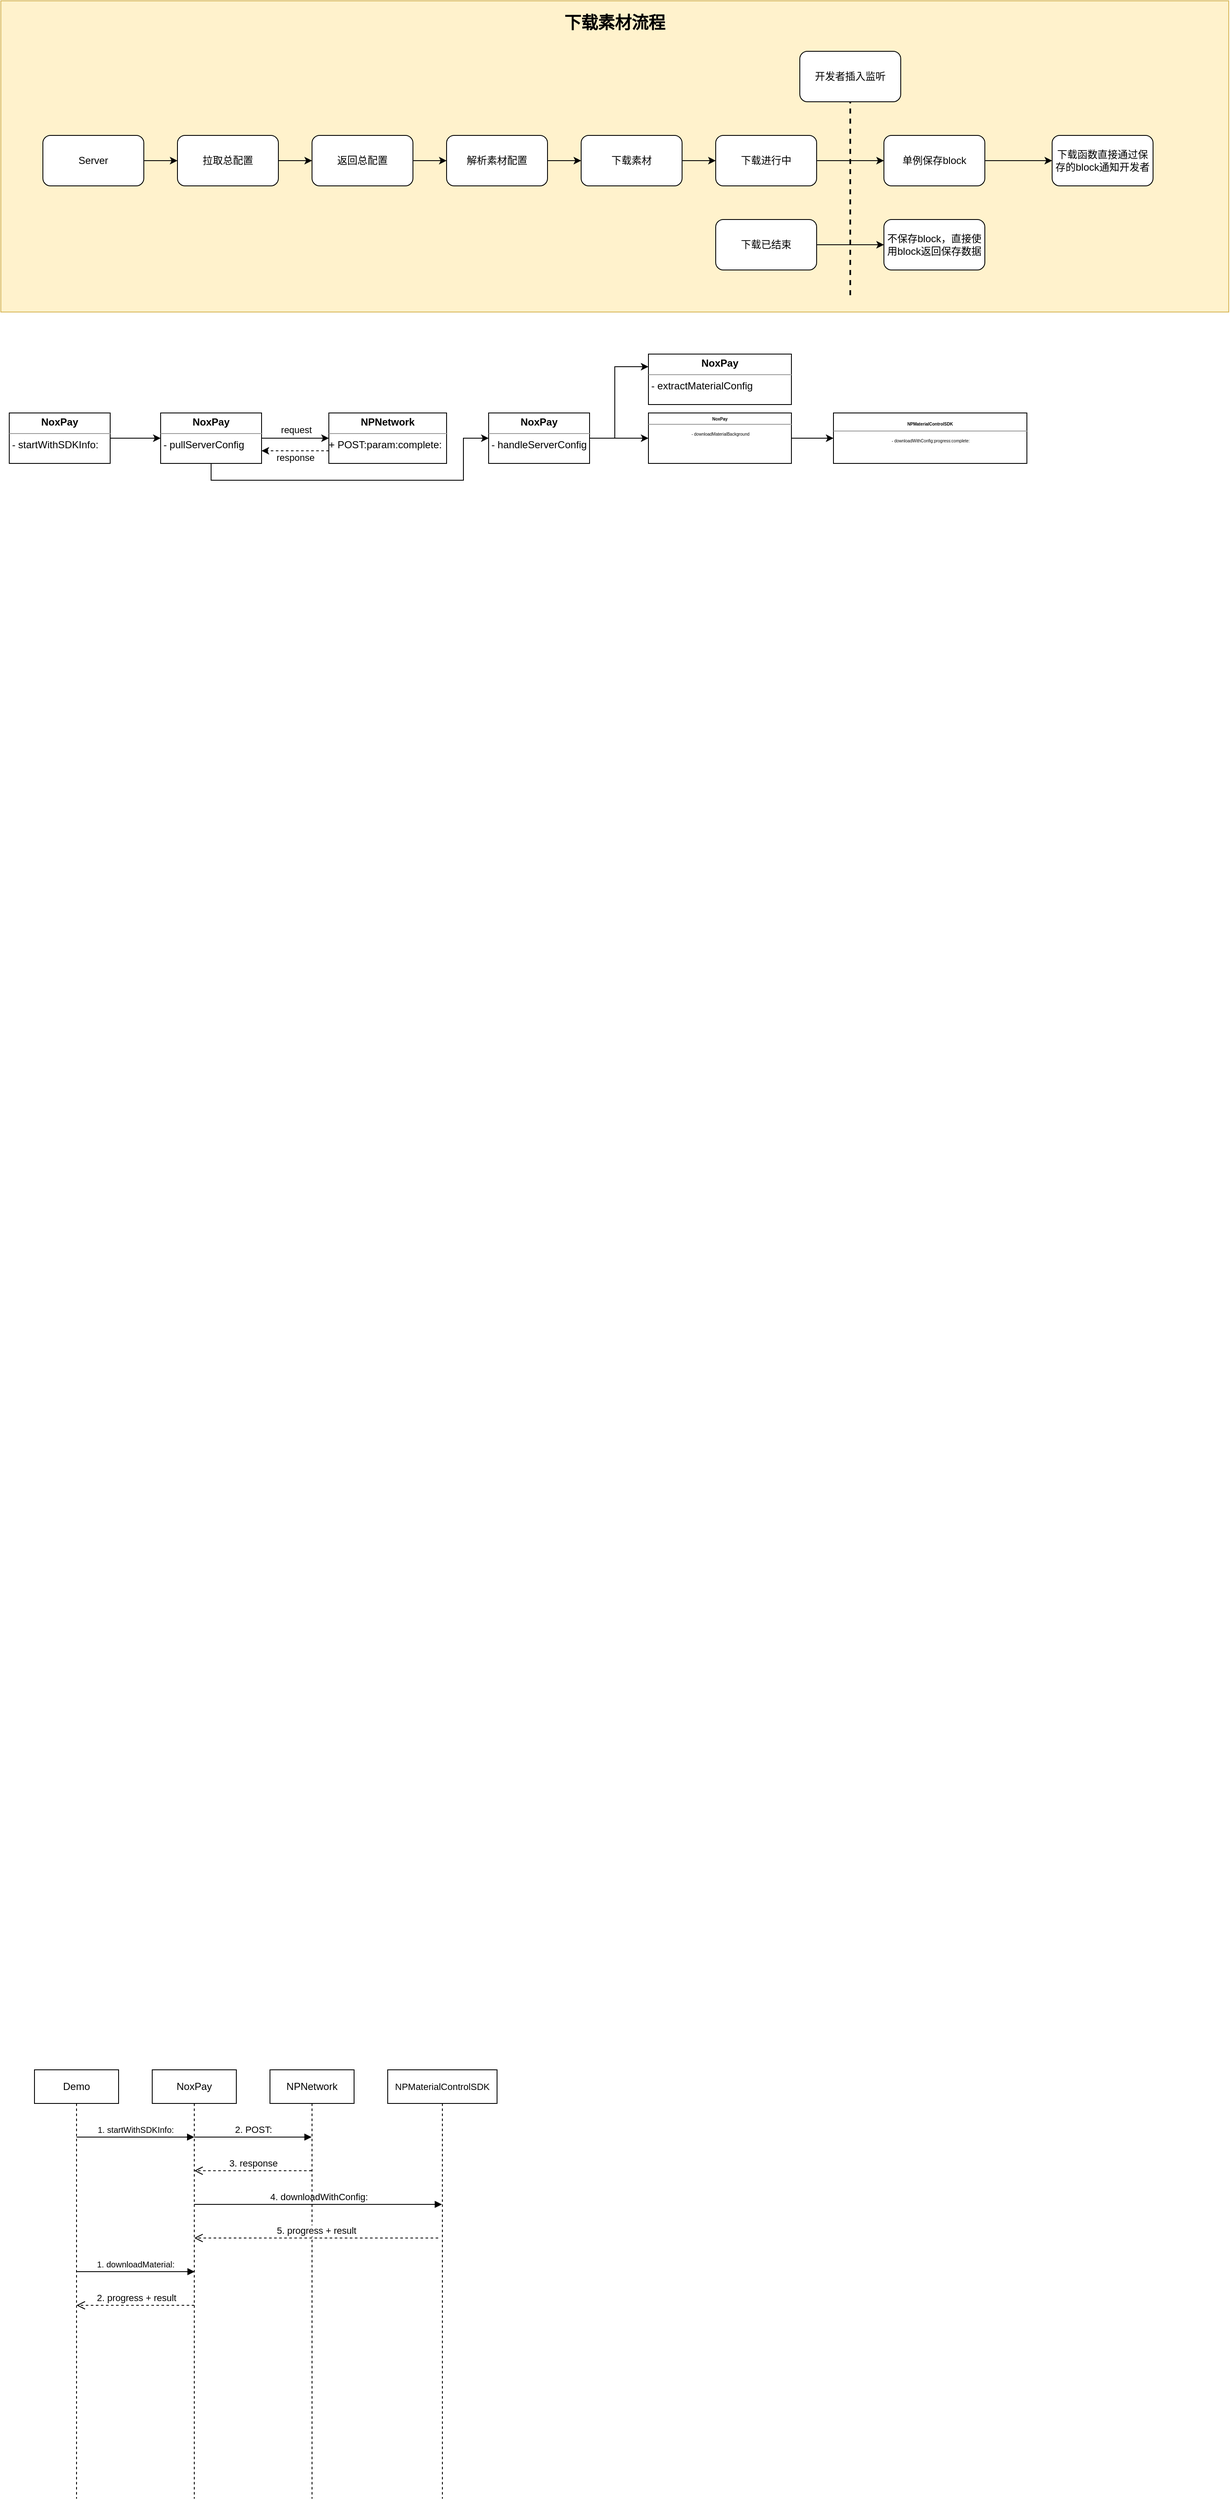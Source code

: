 <mxfile version="17.4.6" type="github">
  <diagram id="he9bxZUku_yFXdmUKrTk" name="第 1 页">
    <mxGraphModel dx="1236" dy="769" grid="1" gridSize="10" guides="1" tooltips="1" connect="1" arrows="1" fold="1" page="1" pageScale="1" pageWidth="4681" pageHeight="3300" math="0" shadow="0">
      <root>
        <mxCell id="0" />
        <mxCell id="1" parent="0" />
        <mxCell id="uPjyEyqXYFTb5mDzEihQ-57" value="" style="rounded=0;whiteSpace=wrap;html=1;labelBackgroundColor=none;labelBorderColor=none;fontSize=20;fillColor=#fff2cc;strokeColor=#d6b656;" parent="1" vertex="1">
          <mxGeometry x="130" y="90" width="1460" height="370" as="geometry" />
        </mxCell>
        <mxCell id="0aP-q9_bjXwNO8tc250L-19" value="NoxPay" style="shape=umlLifeline;perimeter=lifelinePerimeter;whiteSpace=wrap;html=1;container=1;collapsible=0;recursiveResize=0;outlineConnect=0;" parent="1" vertex="1">
          <mxGeometry x="310" y="2550" width="100" height="510" as="geometry" />
        </mxCell>
        <mxCell id="JyLLRCwpfof4L6FhiP5H-9" value="4. downloadWithConfig:" style="html=1;verticalAlign=bottom;startArrow=none;startFill=0;endArrow=block;startSize=8;rounded=0;labelBackgroundColor=default;labelBorderColor=none;" edge="1" parent="0aP-q9_bjXwNO8tc250L-19" target="JyLLRCwpfof4L6FhiP5H-8">
          <mxGeometry width="60" relative="1" as="geometry">
            <mxPoint x="50" y="160" as="sourcePoint" />
            <mxPoint x="190" y="160" as="targetPoint" />
            <Array as="points">
              <mxPoint x="100.5" y="160" />
            </Array>
          </mxGeometry>
        </mxCell>
        <mxCell id="0aP-q9_bjXwNO8tc250L-22" value="Demo" style="shape=umlLifeline;perimeter=lifelinePerimeter;whiteSpace=wrap;html=1;container=1;collapsible=0;recursiveResize=0;outlineConnect=0;" parent="1" vertex="1">
          <mxGeometry x="170" y="2550" width="100" height="510" as="geometry" />
        </mxCell>
        <mxCell id="JyLLRCwpfof4L6FhiP5H-7" value="&lt;span style=&quot;font-size: 10px ; text-align: left&quot;&gt;1. startWithSDKInfo:&lt;/span&gt;" style="html=1;verticalAlign=bottom;endArrow=block;rounded=0;" edge="1" parent="0aP-q9_bjXwNO8tc250L-22" source="0aP-q9_bjXwNO8tc250L-22">
          <mxGeometry width="80" relative="1" as="geometry">
            <mxPoint x="60" y="80" as="sourcePoint" />
            <mxPoint x="190" y="80" as="targetPoint" />
          </mxGeometry>
        </mxCell>
        <mxCell id="JyLLRCwpfof4L6FhiP5H-12" value="2. progress + result" style="html=1;verticalAlign=bottom;endArrow=open;dashed=1;endSize=8;rounded=0;" edge="1" parent="0aP-q9_bjXwNO8tc250L-22">
          <mxGeometry relative="1" as="geometry">
            <mxPoint x="190" y="280" as="sourcePoint" />
            <mxPoint x="50" y="280" as="targetPoint" />
            <Array as="points">
              <mxPoint x="190.95" y="280" />
            </Array>
          </mxGeometry>
        </mxCell>
        <mxCell id="uPjyEyqXYFTb5mDzEihQ-3" value="" style="edgeStyle=orthogonalEdgeStyle;rounded=0;orthogonalLoop=1;jettySize=auto;html=1;" parent="1" source="uPjyEyqXYFTb5mDzEihQ-1" target="uPjyEyqXYFTb5mDzEihQ-2" edge="1">
          <mxGeometry relative="1" as="geometry" />
        </mxCell>
        <mxCell id="uPjyEyqXYFTb5mDzEihQ-1" value="Server" style="rounded=1;whiteSpace=wrap;html=1;" parent="1" vertex="1">
          <mxGeometry x="180" y="250" width="120" height="60" as="geometry" />
        </mxCell>
        <mxCell id="uPjyEyqXYFTb5mDzEihQ-5" value="" style="edgeStyle=orthogonalEdgeStyle;rounded=0;orthogonalLoop=1;jettySize=auto;html=1;" parent="1" source="uPjyEyqXYFTb5mDzEihQ-2" target="uPjyEyqXYFTb5mDzEihQ-4" edge="1">
          <mxGeometry relative="1" as="geometry" />
        </mxCell>
        <mxCell id="uPjyEyqXYFTb5mDzEihQ-2" value="拉取总配置" style="whiteSpace=wrap;html=1;rounded=1;" parent="1" vertex="1">
          <mxGeometry x="340" y="250" width="120" height="60" as="geometry" />
        </mxCell>
        <mxCell id="uPjyEyqXYFTb5mDzEihQ-7" value="" style="edgeStyle=orthogonalEdgeStyle;rounded=0;orthogonalLoop=1;jettySize=auto;html=1;" parent="1" source="uPjyEyqXYFTb5mDzEihQ-4" target="uPjyEyqXYFTb5mDzEihQ-6" edge="1">
          <mxGeometry relative="1" as="geometry" />
        </mxCell>
        <mxCell id="uPjyEyqXYFTb5mDzEihQ-4" value="返回总配置" style="whiteSpace=wrap;html=1;rounded=1;" parent="1" vertex="1">
          <mxGeometry x="500" y="250" width="120" height="60" as="geometry" />
        </mxCell>
        <mxCell id="uPjyEyqXYFTb5mDzEihQ-9" value="" style="edgeStyle=orthogonalEdgeStyle;rounded=0;orthogonalLoop=1;jettySize=auto;html=1;" parent="1" source="uPjyEyqXYFTb5mDzEihQ-6" target="uPjyEyqXYFTb5mDzEihQ-8" edge="1">
          <mxGeometry relative="1" as="geometry" />
        </mxCell>
        <mxCell id="uPjyEyqXYFTb5mDzEihQ-6" value="解析素材配置" style="whiteSpace=wrap;html=1;rounded=1;" parent="1" vertex="1">
          <mxGeometry x="660" y="250" width="120" height="60" as="geometry" />
        </mxCell>
        <mxCell id="uPjyEyqXYFTb5mDzEihQ-18" style="edgeStyle=orthogonalEdgeStyle;rounded=0;orthogonalLoop=1;jettySize=auto;html=1;entryX=0;entryY=0.5;entryDx=0;entryDy=0;" parent="1" source="uPjyEyqXYFTb5mDzEihQ-8" edge="1">
          <mxGeometry relative="1" as="geometry">
            <mxPoint x="980" y="280" as="targetPoint" />
          </mxGeometry>
        </mxCell>
        <mxCell id="uPjyEyqXYFTb5mDzEihQ-8" value="下载素材" style="whiteSpace=wrap;html=1;rounded=1;" parent="1" vertex="1">
          <mxGeometry x="820" y="250" width="120" height="60" as="geometry" />
        </mxCell>
        <mxCell id="uPjyEyqXYFTb5mDzEihQ-44" value="下载素材流程" style="text;html=1;strokeColor=none;fillColor=none;align=center;verticalAlign=middle;whiteSpace=wrap;rounded=0;fontSize=20;fontStyle=1" parent="1" vertex="1">
          <mxGeometry x="770" y="100" width="180" height="30" as="geometry" />
        </mxCell>
        <mxCell id="uPjyEyqXYFTb5mDzEihQ-52" value="" style="edgeStyle=orthogonalEdgeStyle;rounded=0;orthogonalLoop=1;jettySize=auto;html=1;fontSize=20;" parent="1" source="uPjyEyqXYFTb5mDzEihQ-47" target="uPjyEyqXYFTb5mDzEihQ-51" edge="1">
          <mxGeometry relative="1" as="geometry" />
        </mxCell>
        <mxCell id="uPjyEyqXYFTb5mDzEihQ-47" value="下载进行中" style="rounded=1;whiteSpace=wrap;html=1;" parent="1" vertex="1">
          <mxGeometry x="980" y="250" width="120" height="60" as="geometry" />
        </mxCell>
        <mxCell id="uPjyEyqXYFTb5mDzEihQ-56" value="" style="edgeStyle=orthogonalEdgeStyle;rounded=0;orthogonalLoop=1;jettySize=auto;html=1;fontSize=20;" parent="1" source="uPjyEyqXYFTb5mDzEihQ-48" target="uPjyEyqXYFTb5mDzEihQ-55" edge="1">
          <mxGeometry relative="1" as="geometry" />
        </mxCell>
        <mxCell id="uPjyEyqXYFTb5mDzEihQ-48" value="下载已结束" style="rounded=1;whiteSpace=wrap;html=1;" parent="1" vertex="1">
          <mxGeometry x="980" y="350" width="120" height="60" as="geometry" />
        </mxCell>
        <mxCell id="uPjyEyqXYFTb5mDzEihQ-49" value="开发者插入监听" style="rounded=1;whiteSpace=wrap;html=1;" parent="1" vertex="1">
          <mxGeometry x="1080" y="150" width="120" height="60" as="geometry" />
        </mxCell>
        <mxCell id="uPjyEyqXYFTb5mDzEihQ-50" value="" style="endArrow=none;dashed=1;html=1;rounded=0;fontSize=20;entryX=0.5;entryY=1;entryDx=0;entryDy=0;strokeWidth=2;" parent="1" target="uPjyEyqXYFTb5mDzEihQ-49" edge="1">
          <mxGeometry width="50" height="50" relative="1" as="geometry">
            <mxPoint x="1140" y="440" as="sourcePoint" />
            <mxPoint x="1250" y="310" as="targetPoint" />
          </mxGeometry>
        </mxCell>
        <mxCell id="uPjyEyqXYFTb5mDzEihQ-54" value="" style="edgeStyle=orthogonalEdgeStyle;rounded=0;orthogonalLoop=1;jettySize=auto;html=1;fontSize=20;" parent="1" source="uPjyEyqXYFTb5mDzEihQ-51" target="uPjyEyqXYFTb5mDzEihQ-53" edge="1">
          <mxGeometry relative="1" as="geometry" />
        </mxCell>
        <mxCell id="uPjyEyqXYFTb5mDzEihQ-51" value="单例保存block" style="whiteSpace=wrap;html=1;rounded=1;" parent="1" vertex="1">
          <mxGeometry x="1180" y="250" width="120" height="60" as="geometry" />
        </mxCell>
        <mxCell id="uPjyEyqXYFTb5mDzEihQ-53" value="下载函数直接通过保存的block通知开发者" style="whiteSpace=wrap;html=1;rounded=1;" parent="1" vertex="1">
          <mxGeometry x="1380" y="250" width="120" height="60" as="geometry" />
        </mxCell>
        <mxCell id="uPjyEyqXYFTb5mDzEihQ-55" value="不保存block，直接使用block返回保存数据" style="whiteSpace=wrap;html=1;rounded=1;" parent="1" vertex="1">
          <mxGeometry x="1180" y="350" width="120" height="60" as="geometry" />
        </mxCell>
        <mxCell id="JyLLRCwpfof4L6FhiP5H-4" value="NPNetwork" style="shape=umlLifeline;perimeter=lifelinePerimeter;whiteSpace=wrap;html=1;container=1;collapsible=0;recursiveResize=0;outlineConnect=0;" vertex="1" parent="1">
          <mxGeometry x="450" y="2550" width="100" height="510" as="geometry" />
        </mxCell>
        <mxCell id="JyLLRCwpfof4L6FhiP5H-6" value="3. response" style="html=1;verticalAlign=bottom;endArrow=open;dashed=1;endSize=8;rounded=0;" edge="1" parent="1" source="JyLLRCwpfof4L6FhiP5H-4" target="0aP-q9_bjXwNO8tc250L-19">
          <mxGeometry relative="1" as="geometry">
            <mxPoint x="500" y="2760" as="sourcePoint" />
            <mxPoint x="420" y="2760" as="targetPoint" />
            <Array as="points">
              <mxPoint x="430" y="2670" />
            </Array>
          </mxGeometry>
        </mxCell>
        <mxCell id="JyLLRCwpfof4L6FhiP5H-5" value="2. POST:" style="html=1;verticalAlign=bottom;startArrow=none;startFill=0;endArrow=block;startSize=8;rounded=0;" edge="1" parent="1" source="0aP-q9_bjXwNO8tc250L-19" target="JyLLRCwpfof4L6FhiP5H-4">
          <mxGeometry width="60" relative="1" as="geometry">
            <mxPoint x="360" y="2730" as="sourcePoint" />
            <mxPoint x="420" y="2730" as="targetPoint" />
            <Array as="points">
              <mxPoint x="410" y="2630" />
            </Array>
          </mxGeometry>
        </mxCell>
        <mxCell id="JyLLRCwpfof4L6FhiP5H-8" value="&lt;font style=&quot;font-size: 11px&quot;&gt;NPMaterialControlSDK&lt;/font&gt;" style="shape=umlLifeline;perimeter=lifelinePerimeter;whiteSpace=wrap;html=1;container=1;collapsible=0;recursiveResize=0;outlineConnect=0;fontSize=10;" vertex="1" parent="1">
          <mxGeometry x="590" y="2550" width="130" height="510" as="geometry" />
        </mxCell>
        <mxCell id="JyLLRCwpfof4L6FhiP5H-10" value="5. progress + result" style="html=1;verticalAlign=bottom;endArrow=open;dashed=1;endSize=8;rounded=0;" edge="1" parent="JyLLRCwpfof4L6FhiP5H-8" target="0aP-q9_bjXwNO8tc250L-19">
          <mxGeometry relative="1" as="geometry">
            <mxPoint x="60" y="200" as="sourcePoint" />
            <mxPoint x="-70" y="200" as="targetPoint" />
            <Array as="points">
              <mxPoint x="0.5" y="200" />
            </Array>
          </mxGeometry>
        </mxCell>
        <mxCell id="JyLLRCwpfof4L6FhiP5H-11" value="&lt;span style=&quot;font-size: 10px ; text-align: left&quot;&gt;1.&amp;nbsp;&lt;/span&gt;&lt;span style=&quot;font-size: 10px&quot;&gt;downloadMaterial:&lt;/span&gt;" style="html=1;verticalAlign=bottom;endArrow=block;rounded=0;" edge="1" parent="1">
          <mxGeometry width="80" relative="1" as="geometry">
            <mxPoint x="219.998" y="2790" as="sourcePoint" />
            <mxPoint x="360.45" y="2790" as="targetPoint" />
          </mxGeometry>
        </mxCell>
        <mxCell id="JyLLRCwpfof4L6FhiP5H-18" style="edgeStyle=orthogonalEdgeStyle;rounded=0;orthogonalLoop=1;jettySize=auto;html=1;entryX=0;entryY=0.5;entryDx=0;entryDy=0;labelBackgroundColor=default;labelBorderColor=none;fontSize=11;startArrow=none;startFill=0;" edge="1" parent="1" source="JyLLRCwpfof4L6FhiP5H-16" target="JyLLRCwpfof4L6FhiP5H-17">
          <mxGeometry relative="1" as="geometry" />
        </mxCell>
        <mxCell id="JyLLRCwpfof4L6FhiP5H-16" value="&lt;p style=&quot;margin: 0px ; margin-top: 4px ; text-align: center&quot;&gt;&lt;b&gt;NoxPay&lt;/b&gt;&lt;/p&gt;&lt;hr size=&quot;1&quot;&gt;&lt;div style=&quot;height: 2px&quot;&gt;&amp;nbsp;- startWithSDKInfo:&lt;/div&gt;" style="verticalAlign=top;align=left;overflow=fill;fontSize=12;fontFamily=Helvetica;html=1;" vertex="1" parent="1">
          <mxGeometry x="140" y="580" width="120" height="60" as="geometry" />
        </mxCell>
        <mxCell id="JyLLRCwpfof4L6FhiP5H-20" style="edgeStyle=orthogonalEdgeStyle;rounded=0;orthogonalLoop=1;jettySize=auto;html=1;labelBackgroundColor=default;labelBorderColor=none;fontSize=11;startArrow=none;startFill=0;" edge="1" parent="1" source="JyLLRCwpfof4L6FhiP5H-17" target="JyLLRCwpfof4L6FhiP5H-19">
          <mxGeometry relative="1" as="geometry" />
        </mxCell>
        <mxCell id="JyLLRCwpfof4L6FhiP5H-23" value="request" style="edgeLabel;html=1;align=center;verticalAlign=middle;resizable=0;points=[];fontSize=11;" vertex="1" connectable="0" parent="JyLLRCwpfof4L6FhiP5H-20">
          <mxGeometry x="0.032" y="4" relative="1" as="geometry">
            <mxPoint x="-1" y="-6" as="offset" />
          </mxGeometry>
        </mxCell>
        <mxCell id="JyLLRCwpfof4L6FhiP5H-17" value="&lt;p style=&quot;margin: 0px ; margin-top: 4px ; text-align: center&quot;&gt;&lt;b&gt;NoxPay&lt;/b&gt;&lt;/p&gt;&lt;hr size=&quot;1&quot;&gt;&lt;div style=&quot;height: 2px&quot;&gt;&amp;nbsp;- pullServerConfig&lt;/div&gt;" style="verticalAlign=top;align=left;overflow=fill;fontSize=12;fontFamily=Helvetica;html=1;" vertex="1" parent="1">
          <mxGeometry x="320" y="580" width="120" height="60" as="geometry" />
        </mxCell>
        <mxCell id="JyLLRCwpfof4L6FhiP5H-21" style="edgeStyle=orthogonalEdgeStyle;rounded=0;orthogonalLoop=1;jettySize=auto;html=1;entryX=1;entryY=0.75;entryDx=0;entryDy=0;labelBackgroundColor=default;labelBorderColor=none;fontSize=11;startArrow=none;startFill=0;dashed=1;" edge="1" parent="1" source="JyLLRCwpfof4L6FhiP5H-19" target="JyLLRCwpfof4L6FhiP5H-17">
          <mxGeometry relative="1" as="geometry">
            <Array as="points">
              <mxPoint x="470" y="625" />
              <mxPoint x="470" y="625" />
            </Array>
          </mxGeometry>
        </mxCell>
        <mxCell id="JyLLRCwpfof4L6FhiP5H-22" value="response" style="edgeLabel;html=1;align=center;verticalAlign=middle;resizable=0;points=[];fontSize=11;" vertex="1" connectable="0" parent="JyLLRCwpfof4L6FhiP5H-21">
          <mxGeometry x="-0.16" y="2" relative="1" as="geometry">
            <mxPoint x="-7" y="6" as="offset" />
          </mxGeometry>
        </mxCell>
        <mxCell id="JyLLRCwpfof4L6FhiP5H-34" style="edgeStyle=orthogonalEdgeStyle;rounded=0;orthogonalLoop=1;jettySize=auto;html=1;exitX=0.5;exitY=1;exitDx=0;exitDy=0;entryX=0;entryY=0.5;entryDx=0;entryDy=0;labelBackgroundColor=default;labelBorderColor=none;fontSize=5;startArrow=none;startFill=0;" edge="1" parent="1" source="JyLLRCwpfof4L6FhiP5H-17" target="JyLLRCwpfof4L6FhiP5H-24">
          <mxGeometry relative="1" as="geometry">
            <Array as="points">
              <mxPoint x="380" y="660" />
              <mxPoint x="680" y="660" />
              <mxPoint x="680" y="610" />
            </Array>
          </mxGeometry>
        </mxCell>
        <mxCell id="JyLLRCwpfof4L6FhiP5H-19" value="&lt;p style=&quot;margin: 0px ; margin-top: 4px ; text-align: center&quot;&gt;&lt;b&gt;NPNetwork&lt;/b&gt;&lt;br&gt;&lt;/p&gt;&lt;hr size=&quot;1&quot;&gt;&lt;div style=&quot;height: 2px&quot;&gt;+&amp;nbsp;POST:param:complete:&lt;/div&gt;" style="verticalAlign=top;align=left;overflow=fill;fontSize=12;fontFamily=Helvetica;html=1;" vertex="1" parent="1">
          <mxGeometry x="520" y="580" width="140" height="60" as="geometry" />
        </mxCell>
        <mxCell id="JyLLRCwpfof4L6FhiP5H-31" style="edgeStyle=orthogonalEdgeStyle;rounded=0;orthogonalLoop=1;jettySize=auto;html=1;exitX=1;exitY=0.5;exitDx=0;exitDy=0;entryX=0;entryY=0.25;entryDx=0;entryDy=0;labelBackgroundColor=default;labelBorderColor=none;fontSize=11;startArrow=none;startFill=0;" edge="1" parent="1" source="JyLLRCwpfof4L6FhiP5H-24" target="JyLLRCwpfof4L6FhiP5H-26">
          <mxGeometry relative="1" as="geometry">
            <Array as="points">
              <mxPoint x="860" y="610" />
              <mxPoint x="860" y="525" />
            </Array>
          </mxGeometry>
        </mxCell>
        <mxCell id="JyLLRCwpfof4L6FhiP5H-38" style="edgeStyle=orthogonalEdgeStyle;rounded=0;orthogonalLoop=1;jettySize=auto;html=1;entryX=0;entryY=0.5;entryDx=0;entryDy=0;labelBackgroundColor=default;labelBorderColor=none;fontSize=5;startArrow=none;startFill=0;" edge="1" parent="1" source="JyLLRCwpfof4L6FhiP5H-24" target="JyLLRCwpfof4L6FhiP5H-32">
          <mxGeometry relative="1" as="geometry" />
        </mxCell>
        <mxCell id="JyLLRCwpfof4L6FhiP5H-24" value="&lt;p style=&quot;margin: 0px ; margin-top: 4px ; text-align: center&quot;&gt;&lt;b&gt;NoxPay&lt;/b&gt;&lt;/p&gt;&lt;hr size=&quot;1&quot;&gt;&lt;div style=&quot;height: 2px&quot;&gt;&amp;nbsp;- handleServerConfig&lt;/div&gt;" style="verticalAlign=top;align=left;overflow=fill;fontSize=12;fontFamily=Helvetica;html=1;" vertex="1" parent="1">
          <mxGeometry x="710" y="580" width="120" height="60" as="geometry" />
        </mxCell>
        <mxCell id="JyLLRCwpfof4L6FhiP5H-26" value="&lt;p style=&quot;margin: 0px ; margin-top: 4px ; text-align: center&quot;&gt;&lt;b&gt;NoxPay&lt;/b&gt;&lt;/p&gt;&lt;hr size=&quot;1&quot;&gt;&lt;div style=&quot;height: 2px&quot;&gt;&amp;nbsp;- extractMaterialConfig&lt;/div&gt;" style="verticalAlign=top;align=left;overflow=fill;fontSize=12;fontFamily=Helvetica;html=1;" vertex="1" parent="1">
          <mxGeometry x="900" y="510" width="170" height="60" as="geometry" />
        </mxCell>
        <mxCell id="JyLLRCwpfof4L6FhiP5H-36" style="edgeStyle=orthogonalEdgeStyle;rounded=0;orthogonalLoop=1;jettySize=auto;html=1;entryX=0;entryY=0.5;entryDx=0;entryDy=0;labelBackgroundColor=default;labelBorderColor=none;fontSize=5;startArrow=none;startFill=0;" edge="1" parent="1" source="JyLLRCwpfof4L6FhiP5H-32" target="JyLLRCwpfof4L6FhiP5H-35">
          <mxGeometry relative="1" as="geometry" />
        </mxCell>
        <mxCell id="JyLLRCwpfof4L6FhiP5H-32" value="&lt;p style=&quot;margin: 4px 0px 0px ; font-size: 5px&quot;&gt;&lt;b style=&quot;font-size: 5px&quot;&gt;&lt;font style=&quot;font-size: 5px&quot;&gt;NoxPay&lt;/font&gt;&lt;/b&gt;&lt;/p&gt;&lt;hr size=&quot;1&quot; style=&quot;font-size: 5px&quot;&gt;&lt;div style=&quot;height: 2px ; font-size: 5px&quot;&gt;&lt;font style=&quot;font-size: 5px&quot;&gt;&lt;br&gt;&lt;/font&gt;&lt;/div&gt;&lt;div style=&quot;height: 2px ; font-size: 5px&quot;&gt;&lt;font style=&quot;font-size: 5px&quot;&gt;&lt;br&gt;&lt;/font&gt;&lt;/div&gt;&lt;div style=&quot;height: 2px ; font-size: 5px&quot;&gt;&lt;font style=&quot;font-size: 5px&quot;&gt;&lt;br&gt;&lt;/font&gt;&lt;/div&gt;&lt;div style=&quot;height: 2px ; font-size: 5px&quot;&gt;&lt;font style=&quot;font-size: 5px&quot;&gt;&amp;nbsp;- downloadMaterialBackground&lt;/font&gt;&lt;/div&gt;" style="verticalAlign=top;align=center;overflow=fill;fontSize=12;fontFamily=Helvetica;html=1;" vertex="1" parent="1">
          <mxGeometry x="900" y="580" width="170" height="60" as="geometry" />
        </mxCell>
        <mxCell id="JyLLRCwpfof4L6FhiP5H-35" value="&lt;p style=&quot;margin: 4px 0px 0px&quot;&gt;&lt;span style=&quot;font-size: 5px&quot;&gt;&lt;b&gt;NPMaterialControlSDK&lt;/b&gt;&lt;/span&gt;&lt;br&gt;&lt;/p&gt;&lt;hr size=&quot;1&quot; style=&quot;font-size: 5px&quot;&gt;&lt;div style=&quot;height: 2px ; font-size: 5px&quot;&gt;&lt;font style=&quot;font-size: 5px&quot;&gt;&lt;br&gt;&lt;/font&gt;&lt;/div&gt;&lt;div style=&quot;height: 2px ; font-size: 5px&quot;&gt;&lt;font style=&quot;font-size: 5px&quot;&gt;&lt;br&gt;&lt;/font&gt;&lt;/div&gt;&lt;div style=&quot;height: 2px ; font-size: 5px&quot;&gt;&lt;font style=&quot;font-size: 5px&quot;&gt;&lt;br&gt;&lt;/font&gt;&lt;/div&gt;&lt;div style=&quot;height: 2px ; font-size: 5px&quot;&gt;&lt;font style=&quot;font-size: 5px&quot;&gt;&amp;nbsp;- downloadWithConfig:progress:complete:&lt;/font&gt;&lt;/div&gt;" style="verticalAlign=top;align=center;overflow=fill;fontSize=12;fontFamily=Helvetica;html=1;" vertex="1" parent="1">
          <mxGeometry x="1120" y="580" width="230" height="60" as="geometry" />
        </mxCell>
      </root>
    </mxGraphModel>
  </diagram>
</mxfile>
